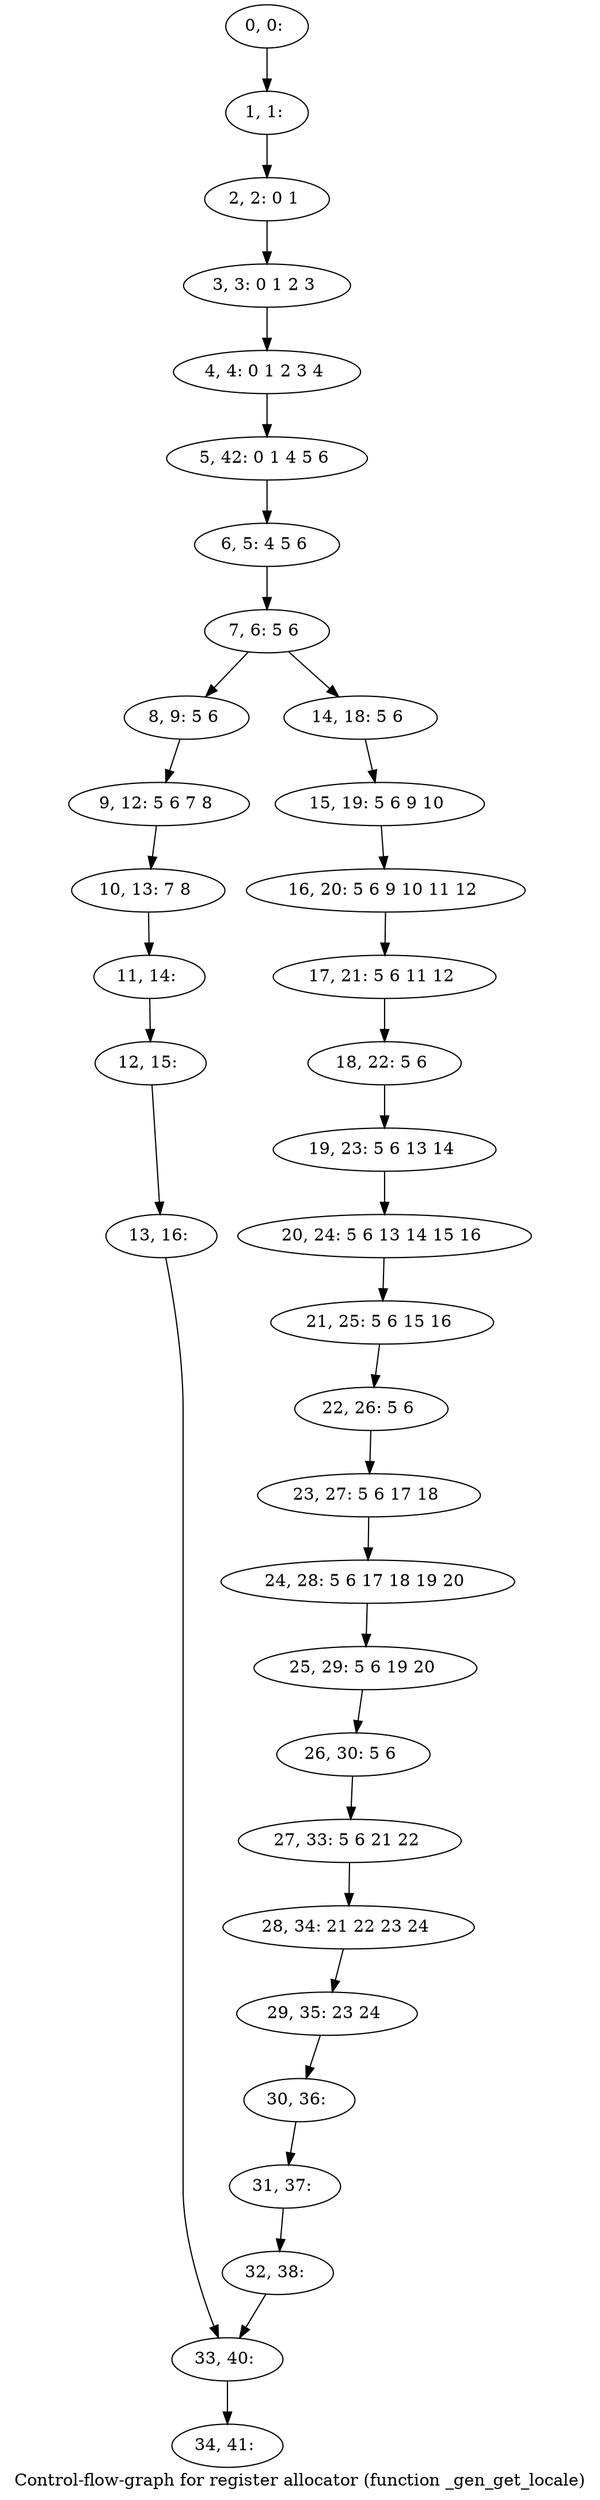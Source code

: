 digraph G {
graph [label="Control-flow-graph for register allocator (function _gen_get_locale)"]
0[label="0, 0: "];
1[label="1, 1: "];
2[label="2, 2: 0 1 "];
3[label="3, 3: 0 1 2 3 "];
4[label="4, 4: 0 1 2 3 4 "];
5[label="5, 42: 0 1 4 5 6 "];
6[label="6, 5: 4 5 6 "];
7[label="7, 6: 5 6 "];
8[label="8, 9: 5 6 "];
9[label="9, 12: 5 6 7 8 "];
10[label="10, 13: 7 8 "];
11[label="11, 14: "];
12[label="12, 15: "];
13[label="13, 16: "];
14[label="14, 18: 5 6 "];
15[label="15, 19: 5 6 9 10 "];
16[label="16, 20: 5 6 9 10 11 12 "];
17[label="17, 21: 5 6 11 12 "];
18[label="18, 22: 5 6 "];
19[label="19, 23: 5 6 13 14 "];
20[label="20, 24: 5 6 13 14 15 16 "];
21[label="21, 25: 5 6 15 16 "];
22[label="22, 26: 5 6 "];
23[label="23, 27: 5 6 17 18 "];
24[label="24, 28: 5 6 17 18 19 20 "];
25[label="25, 29: 5 6 19 20 "];
26[label="26, 30: 5 6 "];
27[label="27, 33: 5 6 21 22 "];
28[label="28, 34: 21 22 23 24 "];
29[label="29, 35: 23 24 "];
30[label="30, 36: "];
31[label="31, 37: "];
32[label="32, 38: "];
33[label="33, 40: "];
34[label="34, 41: "];
0->1 ;
1->2 ;
2->3 ;
3->4 ;
4->5 ;
5->6 ;
6->7 ;
7->8 ;
7->14 ;
8->9 ;
9->10 ;
10->11 ;
11->12 ;
12->13 ;
13->33 ;
14->15 ;
15->16 ;
16->17 ;
17->18 ;
18->19 ;
19->20 ;
20->21 ;
21->22 ;
22->23 ;
23->24 ;
24->25 ;
25->26 ;
26->27 ;
27->28 ;
28->29 ;
29->30 ;
30->31 ;
31->32 ;
32->33 ;
33->34 ;
}
